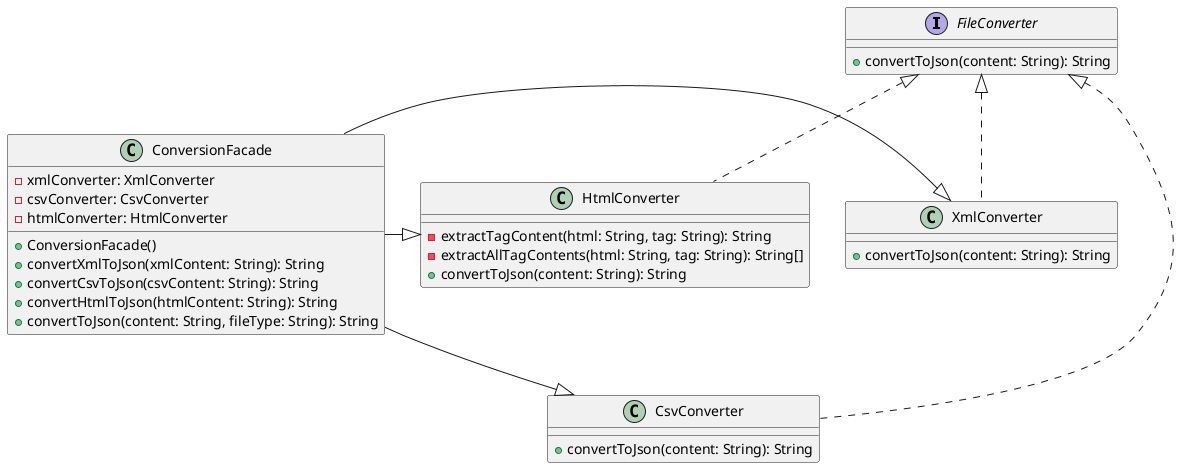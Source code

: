 @startuml

' Interfaces
interface FileConverter {
  +convertToJson(content: String): String
}

' Classes concretas
class XmlConverter {
  +convertToJson(content: String): String
}

class CsvConverter {
  +convertToJson(content: String): String
}

class HtmlConverter {
  -extractTagContent(html: String, tag: String): String
  -extractAllTagContents(html: String, tag: String): String[]
  +convertToJson(content: String): String
}

class ConversionFacade {
  -xmlConverter: XmlConverter
  -csvConverter: CsvConverter
  -htmlConverter: HtmlConverter
  +ConversionFacade()
  +convertXmlToJson(xmlContent: String): String
  +convertCsvToJson(csvContent: String): String
  +convertHtmlToJson(htmlContent: String): String
  +convertToJson(content: String, fileType: String): String
}


' Relacionamentos
FileConverter <|.. XmlConverter
FileConverter <|.. CsvConverter
FileConverter <|.. HtmlConverter

ConversionFacade -|> XmlConverter
ConversionFacade --|> CsvConverter
ConversionFacade -|> HtmlConverter


@enduml